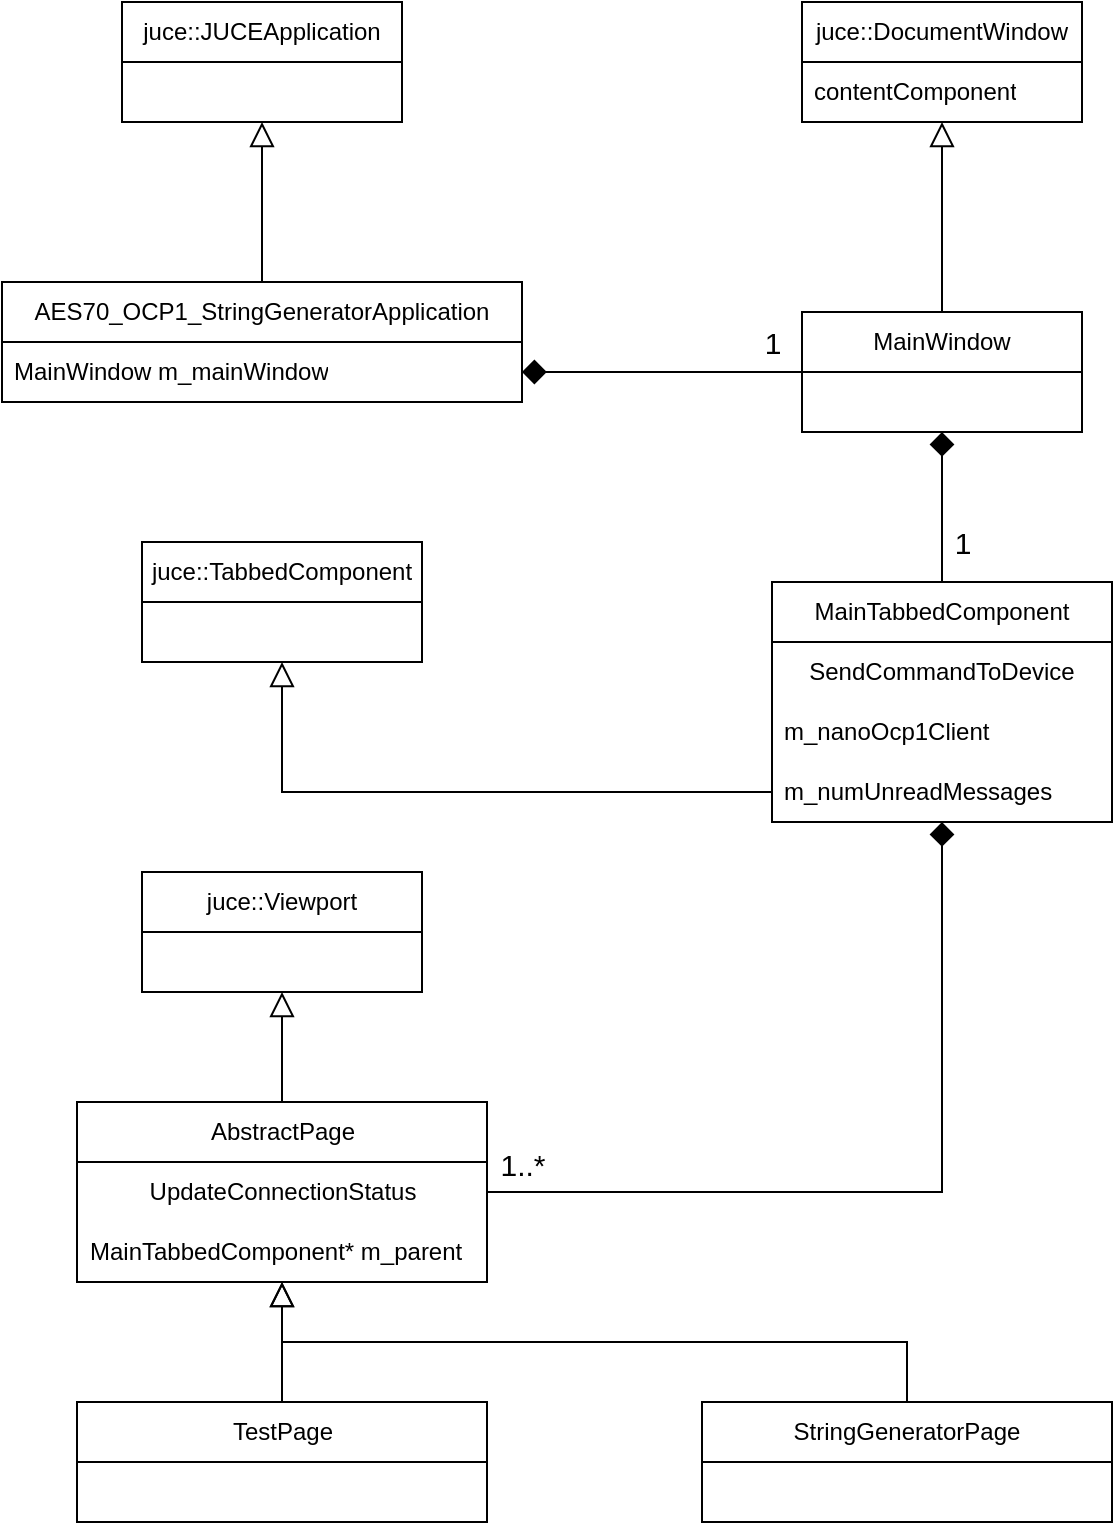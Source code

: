 <mxfile version="22.1.18" type="device">
  <diagram name="Seite-1" id="hRJWZfks-HoJUIz_dUGj">
    <mxGraphModel dx="1050" dy="629" grid="1" gridSize="10" guides="1" tooltips="1" connect="1" arrows="1" fold="1" page="1" pageScale="1" pageWidth="827" pageHeight="1169" math="0" shadow="0">
      <root>
        <mxCell id="0" />
        <mxCell id="1" parent="0" />
        <mxCell id="VAf6BFZTtdyBpiS565LI-10" style="edgeStyle=orthogonalEdgeStyle;rounded=0;orthogonalLoop=1;jettySize=auto;html=1;entryX=0.5;entryY=1;entryDx=0;entryDy=0;endArrow=block;endFill=0;endSize=10;" parent="1" source="VAf6BFZTtdyBpiS565LI-2" target="VAf6BFZTtdyBpiS565LI-6" edge="1">
          <mxGeometry relative="1" as="geometry" />
        </mxCell>
        <mxCell id="VAf6BFZTtdyBpiS565LI-2" value="AES70_OCP1_StringGeneratorApplication" style="swimlane;fontStyle=0;childLayout=stackLayout;horizontal=1;startSize=30;horizontalStack=0;resizeParent=1;resizeParentMax=0;resizeLast=0;collapsible=1;marginBottom=0;whiteSpace=wrap;html=1;" parent="1" vertex="1">
          <mxGeometry x="40" y="260" width="260" height="60" as="geometry" />
        </mxCell>
        <mxCell id="VAf6BFZTtdyBpiS565LI-5" value="MainWindow m_mainWindow" style="text;strokeColor=none;fillColor=none;align=left;verticalAlign=middle;spacingLeft=4;spacingRight=4;overflow=hidden;points=[[0,0.5],[1,0.5]];portConstraint=eastwest;rotatable=0;whiteSpace=wrap;html=1;" parent="VAf6BFZTtdyBpiS565LI-2" vertex="1">
          <mxGeometry y="30" width="260" height="30" as="geometry" />
        </mxCell>
        <mxCell id="VAf6BFZTtdyBpiS565LI-6" value="juce::JUCEApplication" style="swimlane;fontStyle=0;childLayout=stackLayout;horizontal=1;startSize=30;horizontalStack=0;resizeParent=1;resizeParentMax=0;resizeLast=0;collapsible=1;marginBottom=0;whiteSpace=wrap;html=1;" parent="1" vertex="1">
          <mxGeometry x="100" y="120" width="140" height="60" as="geometry" />
        </mxCell>
        <mxCell id="VAf6BFZTtdyBpiS565LI-11" value="juce::DocumentWindow" style="swimlane;fontStyle=0;childLayout=stackLayout;horizontal=1;startSize=30;horizontalStack=0;resizeParent=1;resizeParentMax=0;resizeLast=0;collapsible=1;marginBottom=0;whiteSpace=wrap;html=1;" parent="1" vertex="1">
          <mxGeometry x="440" y="120" width="140" height="60" as="geometry" />
        </mxCell>
        <mxCell id="VAf6BFZTtdyBpiS565LI-16" value="contentComponent" style="text;strokeColor=none;fillColor=none;align=left;verticalAlign=middle;spacingLeft=4;spacingRight=4;overflow=hidden;points=[[0,0.5],[1,0.5]];portConstraint=eastwest;rotatable=0;whiteSpace=wrap;html=1;" parent="VAf6BFZTtdyBpiS565LI-11" vertex="1">
          <mxGeometry y="30" width="140" height="30" as="geometry" />
        </mxCell>
        <mxCell id="VAf6BFZTtdyBpiS565LI-23" style="edgeStyle=orthogonalEdgeStyle;rounded=0;orthogonalLoop=1;jettySize=auto;html=1;endArrow=block;endFill=0;endSize=10;" parent="1" source="VAf6BFZTtdyBpiS565LI-15" target="VAf6BFZTtdyBpiS565LI-11" edge="1">
          <mxGeometry relative="1" as="geometry">
            <mxPoint x="470" y="230" as="targetPoint" />
          </mxGeometry>
        </mxCell>
        <mxCell id="VAf6BFZTtdyBpiS565LI-24" style="edgeStyle=orthogonalEdgeStyle;rounded=0;orthogonalLoop=1;jettySize=auto;html=1;endArrow=diamond;endFill=1;entryX=1;entryY=0.5;entryDx=0;entryDy=0;endSize=10;" parent="1" source="VAf6BFZTtdyBpiS565LI-15" target="VAf6BFZTtdyBpiS565LI-5" edge="1">
          <mxGeometry relative="1" as="geometry" />
        </mxCell>
        <mxCell id="2Vb1Hv925RNZtMaHiqXp-9" value="1" style="edgeLabel;html=1;align=center;verticalAlign=middle;resizable=0;points=[];fontSize=15;" vertex="1" connectable="0" parent="VAf6BFZTtdyBpiS565LI-24">
          <mxGeometry x="-0.1" y="1" relative="1" as="geometry">
            <mxPoint x="48" y="-16" as="offset" />
          </mxGeometry>
        </mxCell>
        <mxCell id="VAf6BFZTtdyBpiS565LI-15" value="MainWindow" style="swimlane;fontStyle=0;childLayout=stackLayout;horizontal=1;startSize=30;horizontalStack=0;resizeParent=1;resizeParentMax=0;resizeLast=0;collapsible=1;marginBottom=0;whiteSpace=wrap;html=1;" parent="1" vertex="1">
          <mxGeometry x="440" y="275" width="140" height="60" as="geometry" />
        </mxCell>
        <mxCell id="VAf6BFZTtdyBpiS565LI-25" style="edgeStyle=orthogonalEdgeStyle;rounded=0;orthogonalLoop=1;jettySize=auto;html=1;entryX=0.5;entryY=1;entryDx=0;entryDy=0;endArrow=diamond;endFill=1;endSize=10;" parent="1" source="VAf6BFZTtdyBpiS565LI-19" target="VAf6BFZTtdyBpiS565LI-15" edge="1">
          <mxGeometry relative="1" as="geometry" />
        </mxCell>
        <mxCell id="2Vb1Hv925RNZtMaHiqXp-10" value="1" style="edgeLabel;html=1;align=center;verticalAlign=middle;resizable=0;points=[];fontSize=15;" vertex="1" connectable="0" parent="VAf6BFZTtdyBpiS565LI-25">
          <mxGeometry x="-0.013" y="1" relative="1" as="geometry">
            <mxPoint x="11" y="17" as="offset" />
          </mxGeometry>
        </mxCell>
        <mxCell id="VAf6BFZTtdyBpiS565LI-19" value="MainTabbedComponent" style="swimlane;fontStyle=0;childLayout=stackLayout;horizontal=1;startSize=30;horizontalStack=0;resizeParent=1;resizeParentMax=0;resizeLast=0;collapsible=1;marginBottom=0;whiteSpace=wrap;html=1;swimlaneLine=1;" parent="1" vertex="1">
          <mxGeometry x="425" y="410" width="170" height="120" as="geometry" />
        </mxCell>
        <mxCell id="VAf6BFZTtdyBpiS565LI-28" value="SendCommandToDevice" style="text;html=1;strokeColor=none;fillColor=none;align=center;verticalAlign=middle;whiteSpace=wrap;rounded=0;" parent="VAf6BFZTtdyBpiS565LI-19" vertex="1">
          <mxGeometry y="30" width="170" height="30" as="geometry" />
        </mxCell>
        <mxCell id="VAf6BFZTtdyBpiS565LI-20" value="m_nanoOcp1Client" style="text;strokeColor=none;fillColor=none;align=left;verticalAlign=middle;spacingLeft=4;spacingRight=4;overflow=hidden;points=[[0,0.5],[1,0.5]];portConstraint=eastwest;rotatable=0;whiteSpace=wrap;html=1;" parent="VAf6BFZTtdyBpiS565LI-19" vertex="1">
          <mxGeometry y="60" width="170" height="30" as="geometry" />
        </mxCell>
        <mxCell id="VAf6BFZTtdyBpiS565LI-21" value="m_numUnreadMessages" style="text;strokeColor=none;fillColor=none;align=left;verticalAlign=middle;spacingLeft=4;spacingRight=4;overflow=hidden;points=[[0,0.5],[1,0.5]];portConstraint=eastwest;rotatable=0;whiteSpace=wrap;html=1;" parent="VAf6BFZTtdyBpiS565LI-19" vertex="1">
          <mxGeometry y="90" width="170" height="30" as="geometry" />
        </mxCell>
        <mxCell id="VAf6BFZTtdyBpiS565LI-26" value="juce::TabbedComponent" style="swimlane;fontStyle=0;childLayout=stackLayout;horizontal=1;startSize=30;horizontalStack=0;resizeParent=1;resizeParentMax=0;resizeLast=0;collapsible=1;marginBottom=0;whiteSpace=wrap;html=1;" parent="1" vertex="1">
          <mxGeometry x="110" y="390" width="140" height="60" as="geometry" />
        </mxCell>
        <mxCell id="VAf6BFZTtdyBpiS565LI-27" style="edgeStyle=orthogonalEdgeStyle;rounded=0;orthogonalLoop=1;jettySize=auto;html=1;entryX=0.5;entryY=1;entryDx=0;entryDy=0;endArrow=block;endFill=0;endSize=10;" parent="1" source="VAf6BFZTtdyBpiS565LI-21" target="VAf6BFZTtdyBpiS565LI-26" edge="1">
          <mxGeometry relative="1" as="geometry" />
        </mxCell>
        <mxCell id="2Vb1Hv925RNZtMaHiqXp-6" style="edgeStyle=orthogonalEdgeStyle;rounded=0;orthogonalLoop=1;jettySize=auto;html=1;entryX=0.5;entryY=1;entryDx=0;entryDy=0;endArrow=block;endFill=0;endSize=10;" edge="1" parent="1" source="2Vb1Hv925RNZtMaHiqXp-1" target="2Vb1Hv925RNZtMaHiqXp-5">
          <mxGeometry relative="1" as="geometry" />
        </mxCell>
        <mxCell id="2Vb1Hv925RNZtMaHiqXp-1" value="AbstractPage" style="swimlane;fontStyle=0;childLayout=stackLayout;horizontal=1;startSize=30;horizontalStack=0;resizeParent=1;resizeParentMax=0;resizeLast=0;collapsible=1;marginBottom=0;whiteSpace=wrap;html=1;swimlaneLine=1;" vertex="1" parent="1">
          <mxGeometry x="77.5" y="670" width="205" height="90" as="geometry" />
        </mxCell>
        <mxCell id="2Vb1Hv925RNZtMaHiqXp-2" value="UpdateConnectionStatus" style="text;html=1;strokeColor=none;fillColor=none;align=center;verticalAlign=middle;whiteSpace=wrap;rounded=0;" vertex="1" parent="2Vb1Hv925RNZtMaHiqXp-1">
          <mxGeometry y="30" width="205" height="30" as="geometry" />
        </mxCell>
        <mxCell id="2Vb1Hv925RNZtMaHiqXp-3" value="MainTabbedComponent* m_parent" style="text;strokeColor=none;fillColor=none;align=left;verticalAlign=middle;spacingLeft=4;spacingRight=4;overflow=hidden;points=[[0,0.5],[1,0.5]];portConstraint=eastwest;rotatable=0;whiteSpace=wrap;html=1;" vertex="1" parent="2Vb1Hv925RNZtMaHiqXp-1">
          <mxGeometry y="60" width="205" height="30" as="geometry" />
        </mxCell>
        <mxCell id="2Vb1Hv925RNZtMaHiqXp-5" value="juce::Viewport" style="swimlane;fontStyle=0;childLayout=stackLayout;horizontal=1;startSize=30;horizontalStack=0;resizeParent=1;resizeParentMax=0;resizeLast=0;collapsible=1;marginBottom=0;whiteSpace=wrap;html=1;" vertex="1" parent="1">
          <mxGeometry x="110" y="555" width="140" height="60" as="geometry" />
        </mxCell>
        <mxCell id="2Vb1Hv925RNZtMaHiqXp-8" style="edgeStyle=orthogonalEdgeStyle;rounded=0;orthogonalLoop=1;jettySize=auto;html=1;endArrow=diamond;endFill=1;endSize=10;" edge="1" parent="1" source="2Vb1Hv925RNZtMaHiqXp-1" target="VAf6BFZTtdyBpiS565LI-19">
          <mxGeometry relative="1" as="geometry" />
        </mxCell>
        <mxCell id="2Vb1Hv925RNZtMaHiqXp-11" value="1..*" style="edgeLabel;html=1;align=center;verticalAlign=middle;resizable=0;points=[];fontSize=15;" vertex="1" connectable="0" parent="2Vb1Hv925RNZtMaHiqXp-8">
          <mxGeometry x="0.816" y="-5" relative="1" as="geometry">
            <mxPoint x="-215" y="133" as="offset" />
          </mxGeometry>
        </mxCell>
        <mxCell id="2Vb1Hv925RNZtMaHiqXp-16" style="edgeStyle=orthogonalEdgeStyle;rounded=0;orthogonalLoop=1;jettySize=auto;html=1;endArrow=block;endFill=0;endSize=10;" edge="1" parent="1" source="2Vb1Hv925RNZtMaHiqXp-12" target="2Vb1Hv925RNZtMaHiqXp-1">
          <mxGeometry relative="1" as="geometry" />
        </mxCell>
        <mxCell id="2Vb1Hv925RNZtMaHiqXp-12" value="TestPage" style="swimlane;fontStyle=0;childLayout=stackLayout;horizontal=1;startSize=30;horizontalStack=0;resizeParent=1;resizeParentMax=0;resizeLast=0;collapsible=1;marginBottom=0;whiteSpace=wrap;html=1;swimlaneLine=1;" vertex="1" parent="1">
          <mxGeometry x="77.5" y="820" width="205" height="60" as="geometry" />
        </mxCell>
        <mxCell id="2Vb1Hv925RNZtMaHiqXp-17" style="edgeStyle=orthogonalEdgeStyle;rounded=0;orthogonalLoop=1;jettySize=auto;html=1;endArrow=block;endFill=0;endSize=10;" edge="1" parent="1" source="2Vb1Hv925RNZtMaHiqXp-15" target="2Vb1Hv925RNZtMaHiqXp-1">
          <mxGeometry relative="1" as="geometry">
            <Array as="points">
              <mxPoint x="493" y="790" />
              <mxPoint x="180" y="790" />
            </Array>
          </mxGeometry>
        </mxCell>
        <mxCell id="2Vb1Hv925RNZtMaHiqXp-15" value="StringGeneratorPage" style="swimlane;fontStyle=0;childLayout=stackLayout;horizontal=1;startSize=30;horizontalStack=0;resizeParent=1;resizeParentMax=0;resizeLast=0;collapsible=1;marginBottom=0;whiteSpace=wrap;html=1;swimlaneLine=1;" vertex="1" parent="1">
          <mxGeometry x="390" y="820" width="205" height="60" as="geometry" />
        </mxCell>
      </root>
    </mxGraphModel>
  </diagram>
</mxfile>
